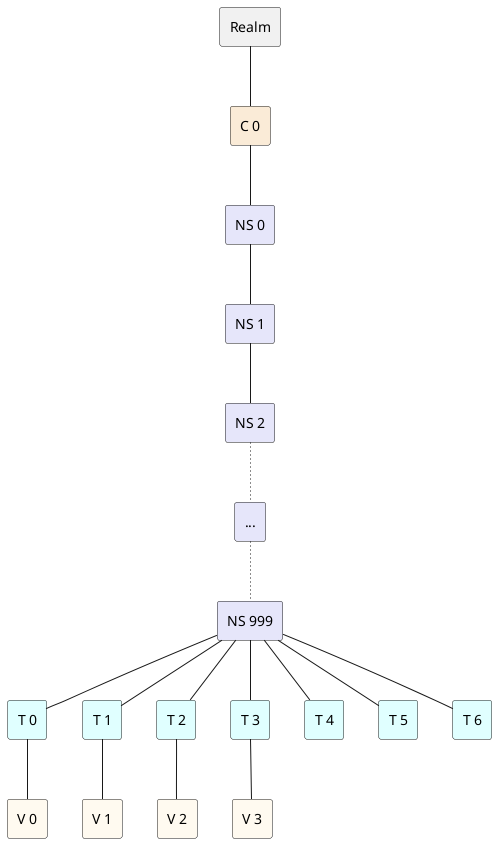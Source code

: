 @startuml

rectangle Realm
rectangle "C 0" as C0 #AntiqueWhite
Realm -- C0

rectangle "NS 0" as Ns0 #Lavender
C0 -- Ns0

rectangle "NS 1" as Ns1 #Lavender
Ns0 -- Ns1

rectangle "NS 2" as Ns2 #Lavender
Ns1 -- Ns2

rectangle "..." as Ns3 #Lavender
Ns2 -[dotted]- Ns3

rectangle "NS 999" as Ns999 #Lavender
Ns3 -[dotted]- Ns999

rectangle "T 0" as T0 #LightCyan
rectangle "T 1" as T1 #LightCyan
rectangle "T 2" as T2 #LightCyan
rectangle "T 3" as T3 #LightCyan
rectangle "T 4" as T4 #LightCyan
rectangle "T 5" as T5 #LightCyan
rectangle "T 6" as T6 #LightCyan
Ns999 -- T0
Ns999 -- T1
Ns999 -- T2
Ns999 -- T3
Ns999 -- T4
Ns999 -- T5
Ns999 -- T6

rectangle "V 0" as V0 #FloralWhite
rectangle "V 1" as V1 #FloralWhite
rectangle "V 2" as V2 #FloralWhite
rectangle "V 3" as V3 #FloralWhite
T0 -- V0
T1 -- V1
T2 -- V2
T3 -- V3

@enduml
